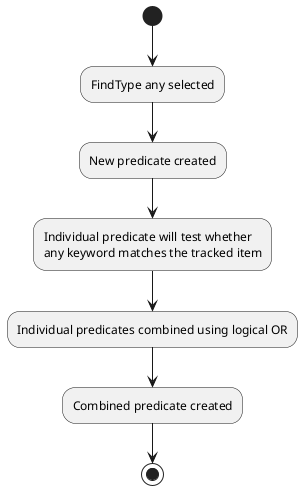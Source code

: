 @startuml
(*)  --> "FindType any selected"
--> New predicate created
--> "Individual predicate will test whether
any keyword matches the tracked item"
--> Individual predicates combined using logical OR
--> Combined predicate created
-->(*)
@enduml

